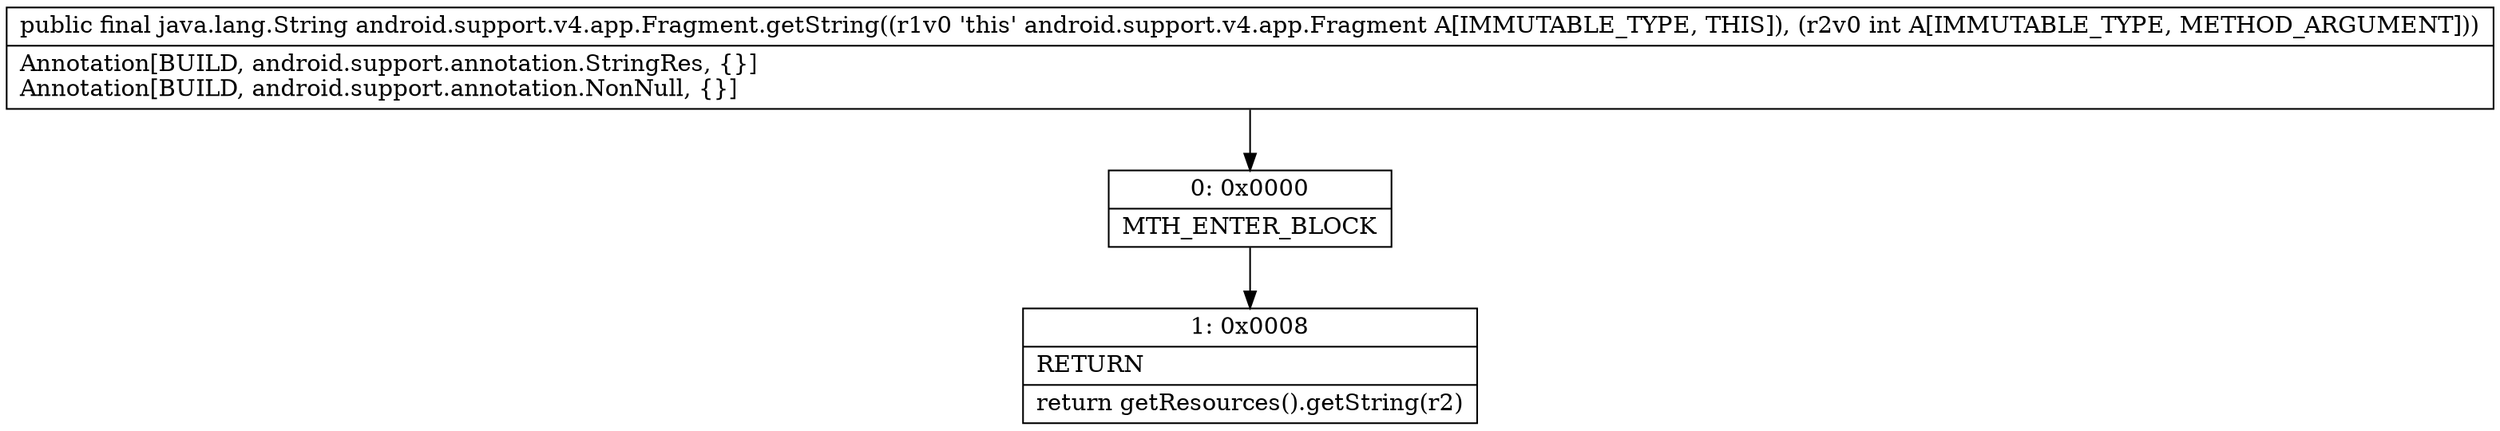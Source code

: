 digraph "CFG forandroid.support.v4.app.Fragment.getString(I)Ljava\/lang\/String;" {
Node_0 [shape=record,label="{0\:\ 0x0000|MTH_ENTER_BLOCK\l}"];
Node_1 [shape=record,label="{1\:\ 0x0008|RETURN\l|return getResources().getString(r2)\l}"];
MethodNode[shape=record,label="{public final java.lang.String android.support.v4.app.Fragment.getString((r1v0 'this' android.support.v4.app.Fragment A[IMMUTABLE_TYPE, THIS]), (r2v0 int A[IMMUTABLE_TYPE, METHOD_ARGUMENT]))  | Annotation[BUILD, android.support.annotation.StringRes, \{\}]\lAnnotation[BUILD, android.support.annotation.NonNull, \{\}]\l}"];
MethodNode -> Node_0;
Node_0 -> Node_1;
}

